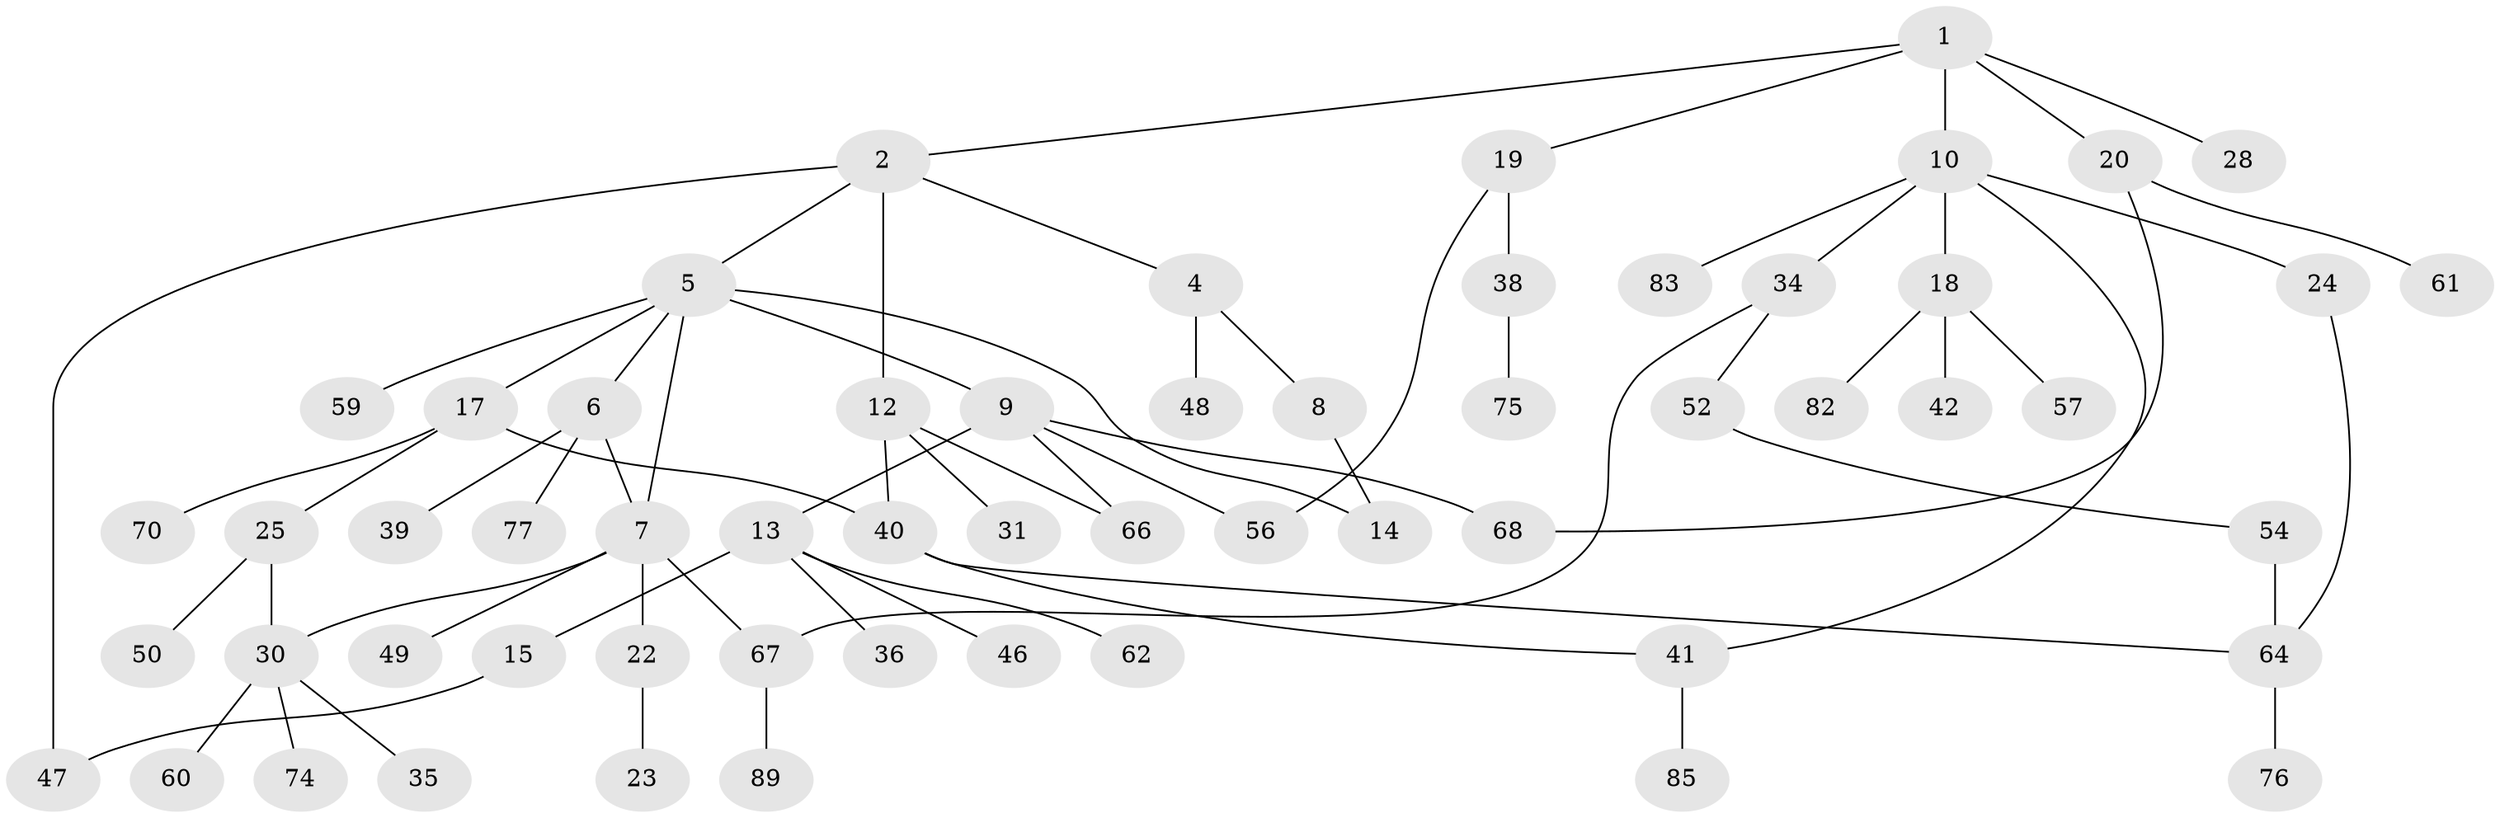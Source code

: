 // original degree distribution, {3: 0.1797752808988764, 6: 0.0449438202247191, 4: 0.12359550561797752, 2: 0.24719101123595505, 5: 0.011235955056179775, 1: 0.39325842696629215}
// Generated by graph-tools (version 1.1) at 2025/41/03/06/25 10:41:27]
// undirected, 58 vertices, 69 edges
graph export_dot {
graph [start="1"]
  node [color=gray90,style=filled];
  1 [super="+3"];
  2 [super="+43"];
  4;
  5 [super="+53"];
  6 [super="+58"];
  7;
  8 [super="+84"];
  9 [super="+45"];
  10 [super="+11"];
  12 [super="+32"];
  13 [super="+33"];
  14 [super="+21"];
  15 [super="+16"];
  17 [super="+51"];
  18 [super="+37"];
  19 [super="+87"];
  20 [super="+69"];
  22 [super="+63"];
  23 [super="+26"];
  24 [super="+29"];
  25 [super="+27"];
  28 [super="+79"];
  30 [super="+71"];
  31;
  34 [super="+44"];
  35;
  36;
  38;
  39;
  40 [super="+86"];
  41 [super="+55"];
  42;
  46;
  47 [super="+73"];
  48;
  49;
  50 [super="+65"];
  52;
  54 [super="+80"];
  56;
  57;
  59;
  60;
  61;
  62;
  64 [super="+72"];
  66 [super="+78"];
  67 [super="+81"];
  68;
  70;
  74;
  75;
  76;
  77;
  82 [super="+88"];
  83;
  85;
  89;
  1 -- 2;
  1 -- 10;
  1 -- 19;
  1 -- 20;
  1 -- 28;
  2 -- 4;
  2 -- 5;
  2 -- 12;
  2 -- 47;
  4 -- 8;
  4 -- 48;
  5 -- 6;
  5 -- 9;
  5 -- 14;
  5 -- 17;
  5 -- 59;
  5 -- 7;
  6 -- 7;
  6 -- 39;
  6 -- 77;
  7 -- 22;
  7 -- 49;
  7 -- 67;
  7 -- 30;
  8 -- 14;
  9 -- 13;
  9 -- 56;
  9 -- 66;
  9 -- 68;
  10 -- 18;
  10 -- 24;
  10 -- 41;
  10 -- 83;
  10 -- 34;
  12 -- 31;
  12 -- 40;
  12 -- 66;
  13 -- 15;
  13 -- 36;
  13 -- 46;
  13 -- 62;
  15 -- 47;
  17 -- 25;
  17 -- 40;
  17 -- 70;
  18 -- 42;
  18 -- 82;
  18 -- 57;
  19 -- 38;
  19 -- 56;
  20 -- 61;
  20 -- 68;
  22 -- 23;
  24 -- 64;
  25 -- 50;
  25 -- 30;
  30 -- 35;
  30 -- 60;
  30 -- 74;
  34 -- 67;
  34 -- 52;
  38 -- 75;
  40 -- 64;
  40 -- 41;
  41 -- 85;
  52 -- 54;
  54 -- 64;
  64 -- 76;
  67 -- 89;
}
